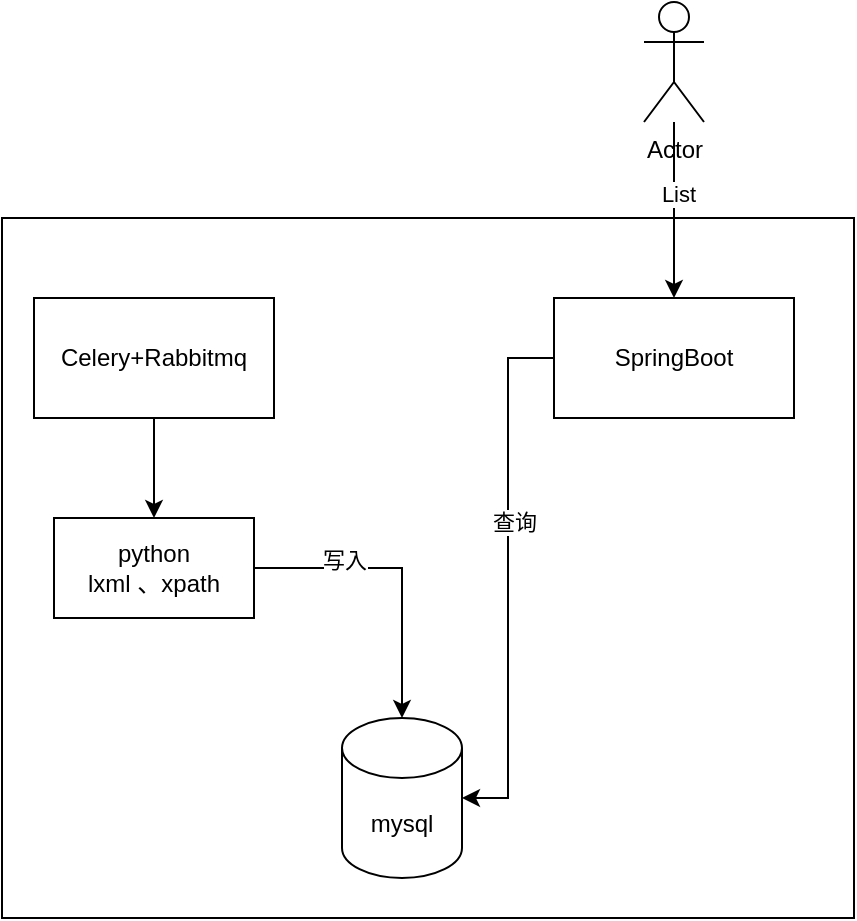 <mxfile version="21.6.8" type="device">
  <diagram name="第 1 页" id="nWpFOXe1GciOcbWxha03">
    <mxGraphModel dx="1340" dy="719" grid="1" gridSize="10" guides="1" tooltips="1" connect="1" arrows="1" fold="1" page="1" pageScale="1" pageWidth="827" pageHeight="1169" math="0" shadow="0">
      <root>
        <mxCell id="0" />
        <mxCell id="1" parent="0" />
        <mxCell id="O6TABZqf9CkA-rL1Vylf-1" value="" style="rounded=0;whiteSpace=wrap;html=1;" parent="1" vertex="1">
          <mxGeometry x="184" y="110" width="426" height="350" as="geometry" />
        </mxCell>
        <mxCell id="2xZqmNbgIAjXu2lXidsa-2" style="edgeStyle=orthogonalEdgeStyle;rounded=0;orthogonalLoop=1;jettySize=auto;html=1;exitX=0.5;exitY=1;exitDx=0;exitDy=0;entryX=0.5;entryY=0;entryDx=0;entryDy=0;" edge="1" parent="1" source="O6TABZqf9CkA-rL1Vylf-2" target="2xZqmNbgIAjXu2lXidsa-1">
          <mxGeometry relative="1" as="geometry" />
        </mxCell>
        <mxCell id="O6TABZqf9CkA-rL1Vylf-2" value="Celery+Rabbitmq" style="rounded=0;whiteSpace=wrap;html=1;" parent="1" vertex="1">
          <mxGeometry x="200" y="150" width="120" height="60" as="geometry" />
        </mxCell>
        <mxCell id="_K9GjTDRQIItK9dSHXCb-1" value="mysql" style="shape=cylinder3;whiteSpace=wrap;html=1;boundedLbl=1;backgroundOutline=1;size=15;" parent="1" vertex="1">
          <mxGeometry x="354" y="360" width="60" height="80" as="geometry" />
        </mxCell>
        <mxCell id="2xZqmNbgIAjXu2lXidsa-4" style="edgeStyle=orthogonalEdgeStyle;rounded=0;orthogonalLoop=1;jettySize=auto;html=1;entryX=1;entryY=0.5;entryDx=0;entryDy=0;entryPerimeter=0;" edge="1" parent="1" source="_K9GjTDRQIItK9dSHXCb-2" target="_K9GjTDRQIItK9dSHXCb-1">
          <mxGeometry relative="1" as="geometry" />
        </mxCell>
        <mxCell id="2xZqmNbgIAjXu2lXidsa-6" value="查询" style="edgeLabel;html=1;align=center;verticalAlign=middle;resizable=0;points=[];" vertex="1" connectable="0" parent="2xZqmNbgIAjXu2lXidsa-4">
          <mxGeometry x="-0.21" y="3" relative="1" as="geometry">
            <mxPoint as="offset" />
          </mxGeometry>
        </mxCell>
        <mxCell id="_K9GjTDRQIItK9dSHXCb-2" value="SpringBoot" style="rounded=0;whiteSpace=wrap;html=1;" parent="1" vertex="1">
          <mxGeometry x="460" y="150" width="120" height="60" as="geometry" />
        </mxCell>
        <mxCell id="2xZqmNbgIAjXu2lXidsa-3" style="edgeStyle=orthogonalEdgeStyle;rounded=0;orthogonalLoop=1;jettySize=auto;html=1;" edge="1" parent="1" source="2xZqmNbgIAjXu2lXidsa-1" target="_K9GjTDRQIItK9dSHXCb-1">
          <mxGeometry relative="1" as="geometry" />
        </mxCell>
        <mxCell id="2xZqmNbgIAjXu2lXidsa-5" value="写入" style="edgeLabel;html=1;align=center;verticalAlign=middle;resizable=0;points=[];" vertex="1" connectable="0" parent="2xZqmNbgIAjXu2lXidsa-3">
          <mxGeometry x="-0.396" y="4" relative="1" as="geometry">
            <mxPoint as="offset" />
          </mxGeometry>
        </mxCell>
        <mxCell id="2xZqmNbgIAjXu2lXidsa-1" value="python&lt;br&gt;lxml 、xpath" style="rounded=0;whiteSpace=wrap;html=1;" vertex="1" parent="1">
          <mxGeometry x="210" y="260" width="100" height="50" as="geometry" />
        </mxCell>
        <mxCell id="2xZqmNbgIAjXu2lXidsa-9" style="edgeStyle=orthogonalEdgeStyle;rounded=0;orthogonalLoop=1;jettySize=auto;html=1;entryX=0.5;entryY=0;entryDx=0;entryDy=0;" edge="1" parent="1" source="2xZqmNbgIAjXu2lXidsa-7" target="_K9GjTDRQIItK9dSHXCb-2">
          <mxGeometry relative="1" as="geometry" />
        </mxCell>
        <mxCell id="2xZqmNbgIAjXu2lXidsa-10" value="List" style="edgeLabel;html=1;align=center;verticalAlign=middle;resizable=0;points=[];" vertex="1" connectable="0" parent="2xZqmNbgIAjXu2lXidsa-9">
          <mxGeometry x="-0.197" y="2" relative="1" as="geometry">
            <mxPoint as="offset" />
          </mxGeometry>
        </mxCell>
        <mxCell id="2xZqmNbgIAjXu2lXidsa-7" value="Actor" style="shape=umlActor;verticalLabelPosition=bottom;verticalAlign=top;html=1;outlineConnect=0;" vertex="1" parent="1">
          <mxGeometry x="505" y="2" width="30" height="60" as="geometry" />
        </mxCell>
      </root>
    </mxGraphModel>
  </diagram>
</mxfile>
